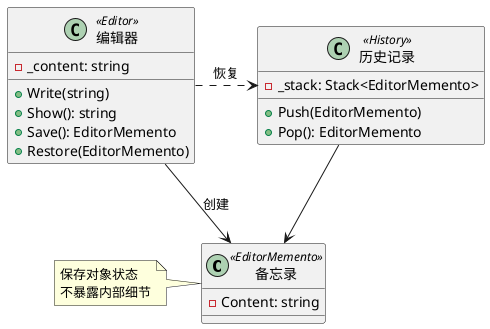 @startuml

class "备忘录" as EditorMemento <<EditorMemento>> {
  - Content: string
}

class "编辑器" as Editor <<Editor>> {
  - _content: string
  + Write(string)
  + Show(): string
  + Save(): EditorMemento
  + Restore(EditorMemento)
}

class "历史记录" as History <<History>> {
  - _stack: Stack<EditorMemento>
  + Push(EditorMemento)
  + Pop(): EditorMemento
}

Editor --> EditorMemento : 创建
History --> EditorMemento
Editor .r.> History : 恢复

note left of EditorMemento
  保存对象状态
  不暴露内部细节
end note
@enduml